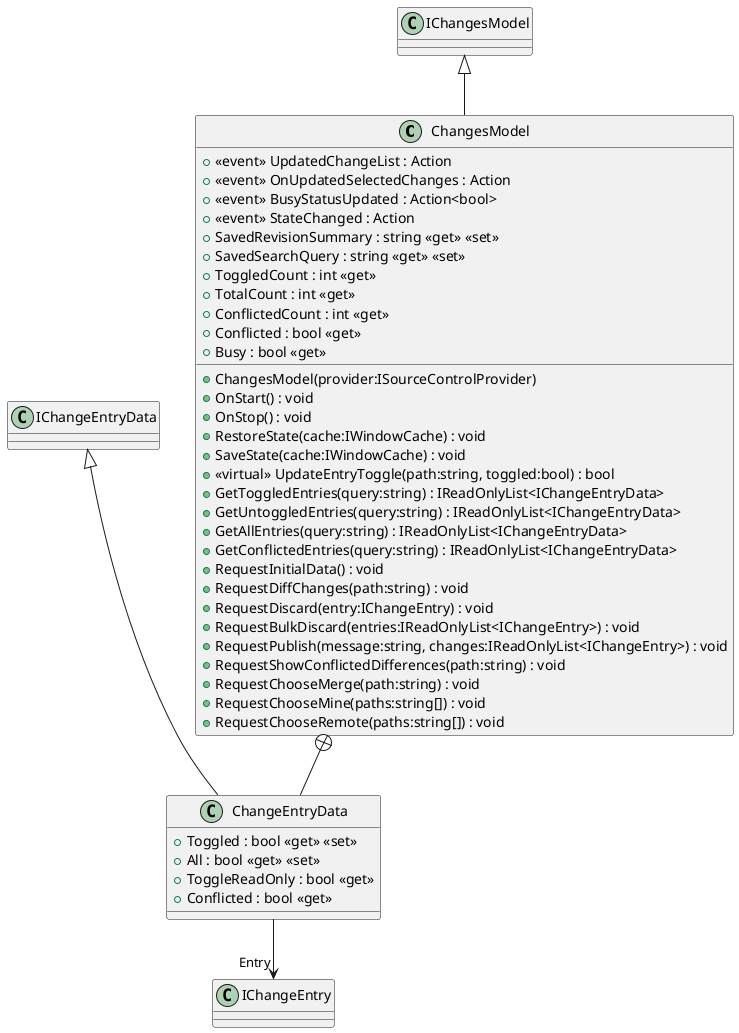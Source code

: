 @startuml
class ChangesModel {
    +  <<event>> UpdatedChangeList : Action 
    +  <<event>> OnUpdatedSelectedChanges : Action 
    +  <<event>> BusyStatusUpdated : Action<bool> 
    +  <<event>> StateChanged : Action 
    + SavedRevisionSummary : string <<get>> <<set>>
    + SavedSearchQuery : string <<get>> <<set>>
    + ToggledCount : int <<get>>
    + TotalCount : int <<get>>
    + ConflictedCount : int <<get>>
    + Conflicted : bool <<get>>
    + Busy : bool <<get>>
    + ChangesModel(provider:ISourceControlProvider)
    + OnStart() : void
    + OnStop() : void
    + RestoreState(cache:IWindowCache) : void
    + SaveState(cache:IWindowCache) : void
    + <<virtual>> UpdateEntryToggle(path:string, toggled:bool) : bool
    + GetToggledEntries(query:string) : IReadOnlyList<IChangeEntryData>
    + GetUntoggledEntries(query:string) : IReadOnlyList<IChangeEntryData>
    + GetAllEntries(query:string) : IReadOnlyList<IChangeEntryData>
    + GetConflictedEntries(query:string) : IReadOnlyList<IChangeEntryData>
    + RequestInitialData() : void
    + RequestDiffChanges(path:string) : void
    + RequestDiscard(entry:IChangeEntry) : void
    + RequestBulkDiscard(entries:IReadOnlyList<IChangeEntry>) : void
    + RequestPublish(message:string, changes:IReadOnlyList<IChangeEntry>) : void
    + RequestShowConflictedDifferences(path:string) : void
    + RequestChooseMerge(path:string) : void
    + RequestChooseMine(paths:string[]) : void
    + RequestChooseRemote(paths:string[]) : void
}
class ChangeEntryData {
    + Toggled : bool <<get>> <<set>>
    + All : bool <<get>> <<set>>
    + ToggleReadOnly : bool <<get>>
    + Conflicted : bool <<get>>
}
IChangesModel <|-- ChangesModel
ChangesModel +-- ChangeEntryData
IChangeEntryData <|-- ChangeEntryData
ChangeEntryData --> "Entry" IChangeEntry
@enduml
